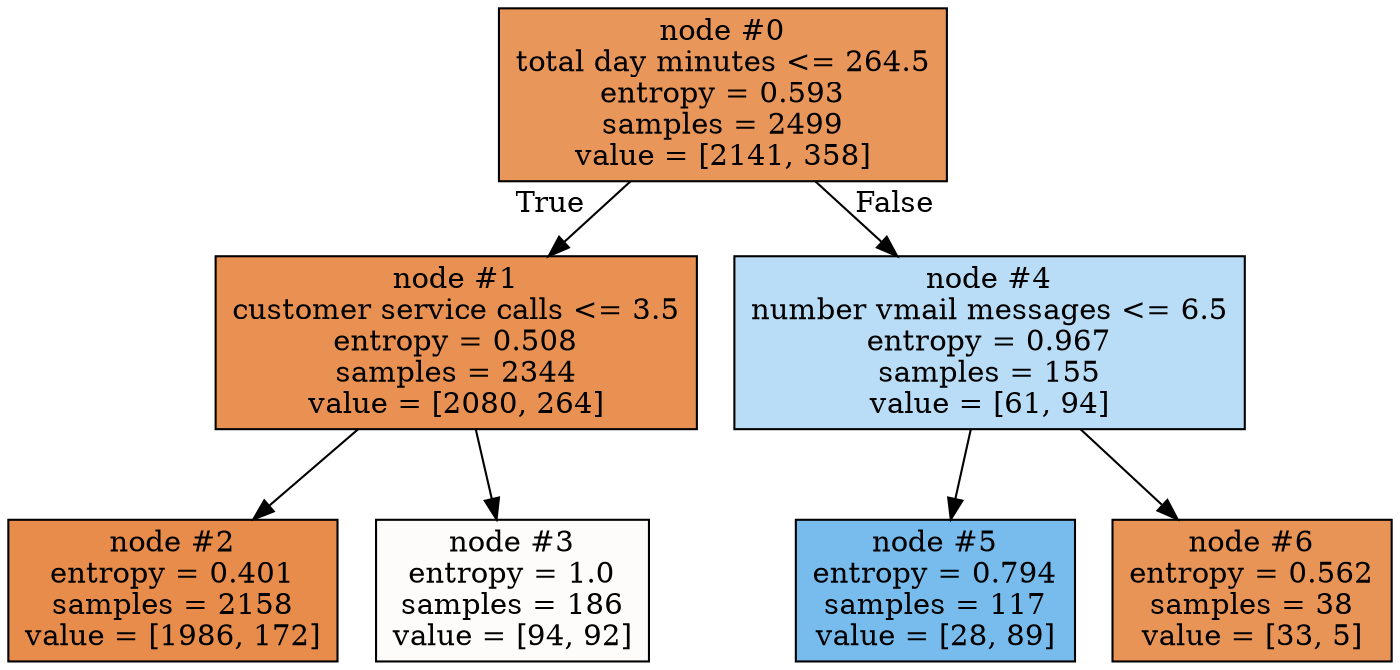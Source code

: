 digraph Tree {
node [shape=box, style="filled", color="black"] ;
graph [ranksep=equally, splines=polyline] ;
0 [label="node #0\ntotal day minutes <= 264.5\nentropy = 0.593\nsamples = 2499\nvalue = [2141, 358]", fillcolor="#e9965a"] ;
1 [label="node #1\ncustomer service calls <= 3.5\nentropy = 0.508\nsamples = 2344\nvalue = [2080, 264]", fillcolor="#e89152"] ;
0 -> 1 [labeldistance=2.5, labelangle=45, headlabel="True"] ;
2 [label="node #2\nentropy = 0.401\nsamples = 2158\nvalue = [1986, 172]", fillcolor="#e78c4a"] ;
1 -> 2 ;
3 [label="node #3\nentropy = 1.0\nsamples = 186\nvalue = [94, 92]", fillcolor="#fefcfb"] ;
1 -> 3 ;
4 [label="node #4\nnumber vmail messages <= 6.5\nentropy = 0.967\nsamples = 155\nvalue = [61, 94]", fillcolor="#b9ddf6"] ;
0 -> 4 [labeldistance=2.5, labelangle=-45, headlabel="False"] ;
5 [label="node #5\nentropy = 0.794\nsamples = 117\nvalue = [28, 89]", fillcolor="#77bced"] ;
4 -> 5 ;
6 [label="node #6\nentropy = 0.562\nsamples = 38\nvalue = [33, 5]", fillcolor="#e99457"] ;
4 -> 6 ;
{rank=same ; 0} ;
{rank=same ; 1; 4} ;
{rank=same ; 2; 3; 5; 6} ;
}